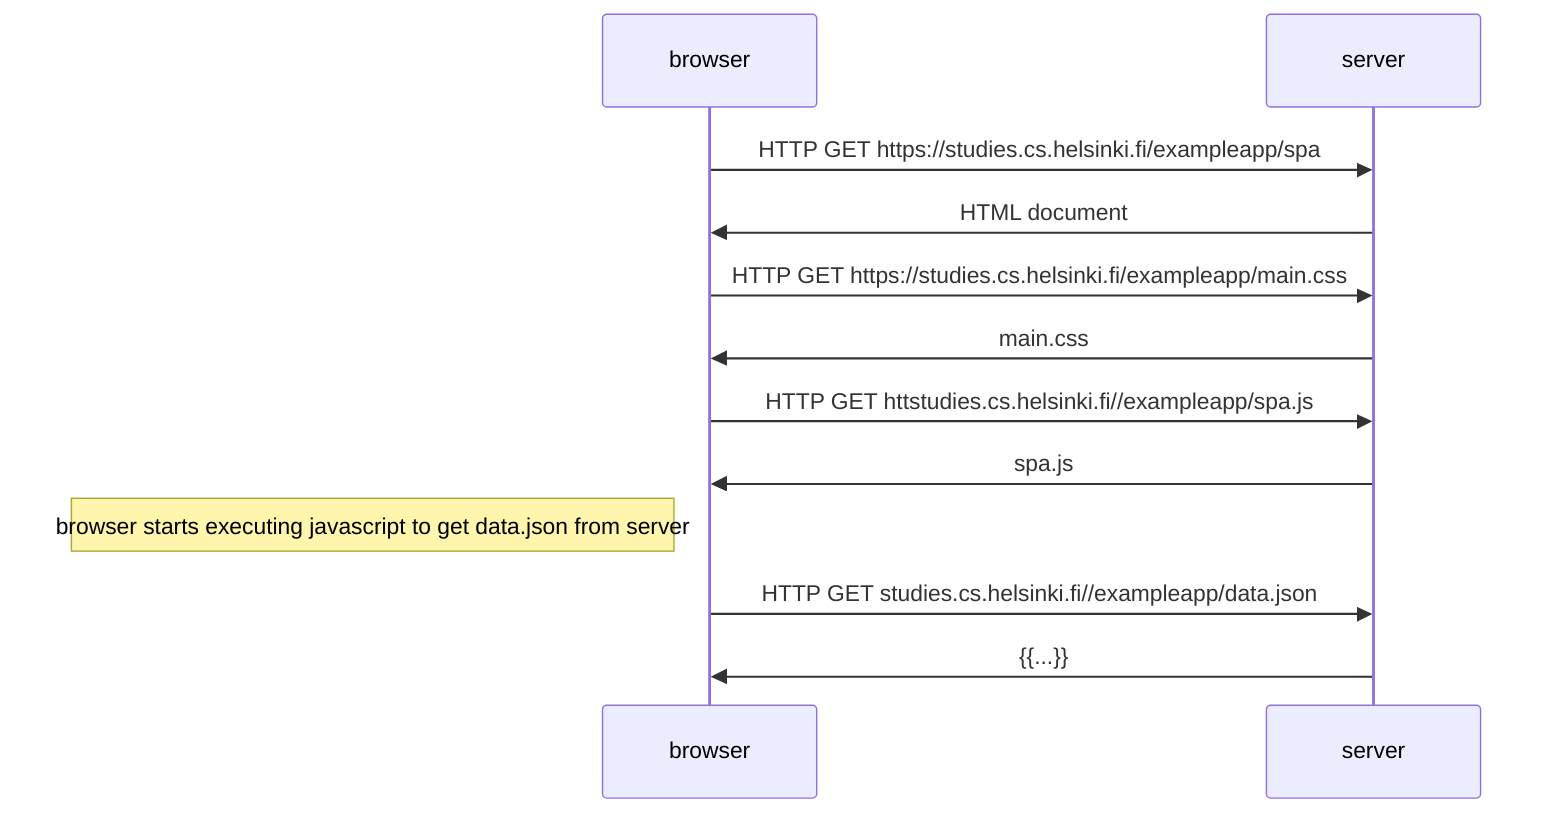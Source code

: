 sequenceDiagram
    participant browser
    participant server 
    browser->> server: HTTP GET https://studies.cs.helsinki.fi/exampleapp/spa
    server ->> browser: HTML document 
    browser ->> server: HTTP GET https://studies.cs.helsinki.fi/exampleapp/main.css 
    server ->> browser: main.css 
    browser ->> server: HTTP GET httstudies.cs.helsinki.fi//exampleapp/spa.js 
    server ->> browser: spa.js 
    Note left of browser: browser starts executing javascript to get data.json from server 
    browser ->> server: HTTP GET studies.cs.helsinki.fi//exampleapp/data.json
    server ->> browser: {{...}}